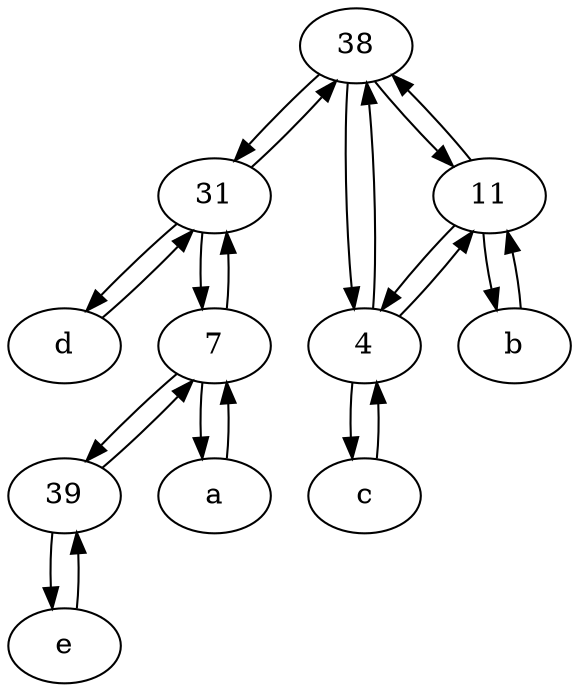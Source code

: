digraph  {
	38;
	31;
	c [pos="20,10!"];
	39;
	11;
	d [pos="20,30!"];
	7;
	a [pos="40,10!"];
	4;
	e [pos="30,50!"];
	b [pos="50,20!"];
	11 -> b;
	31 -> 38;
	39 -> e;
	4 -> c;
	31 -> 7;
	7 -> 39;
	4 -> 38;
	11 -> 4;
	b -> 11;
	39 -> 7;
	38 -> 11;
	11 -> 38;
	7 -> 31;
	c -> 4;
	a -> 7;
	31 -> d;
	38 -> 31;
	4 -> 11;
	7 -> a;
	d -> 31;
	e -> 39;
	38 -> 4;

	}